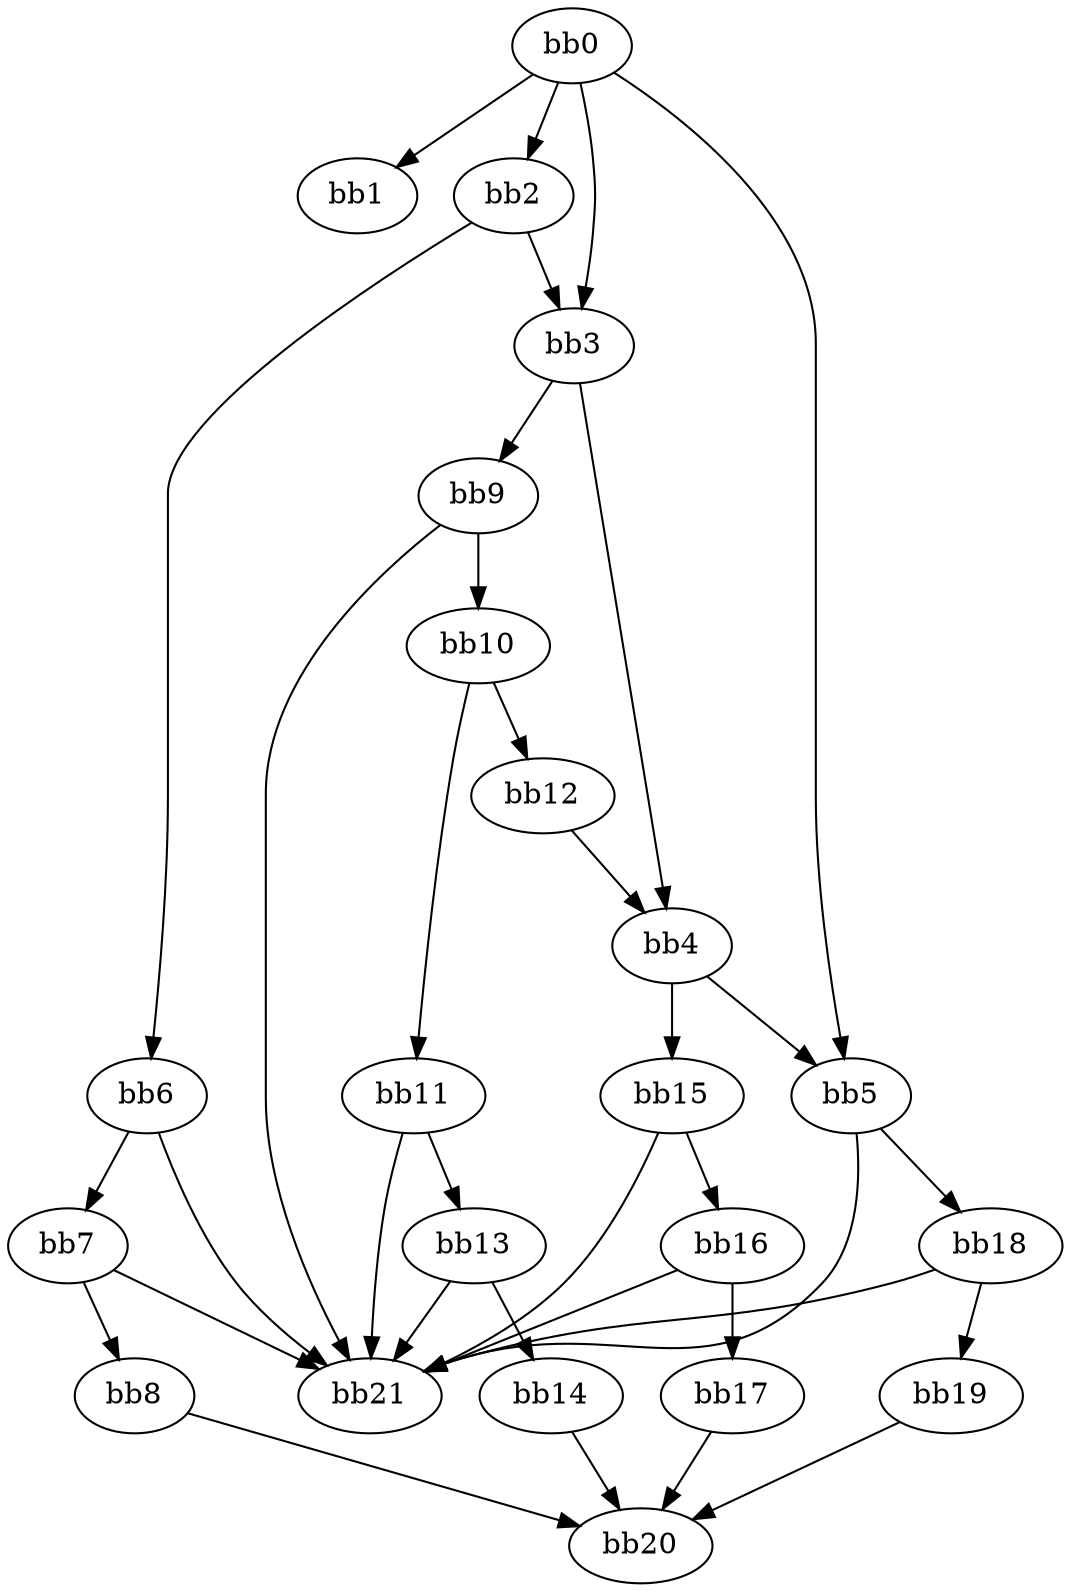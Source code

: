 digraph {
    0 [ label = "bb0\l" ]
    1 [ label = "bb1\l" ]
    2 [ label = "bb2\l" ]
    3 [ label = "bb3\l" ]
    4 [ label = "bb4\l" ]
    5 [ label = "bb5\l" ]
    6 [ label = "bb6\l" ]
    7 [ label = "bb7\l" ]
    8 [ label = "bb8\l" ]
    9 [ label = "bb9\l" ]
    10 [ label = "bb10\l" ]
    11 [ label = "bb11\l" ]
    12 [ label = "bb12\l" ]
    13 [ label = "bb13\l" ]
    14 [ label = "bb14\l" ]
    15 [ label = "bb15\l" ]
    16 [ label = "bb16\l" ]
    17 [ label = "bb17\l" ]
    18 [ label = "bb18\l" ]
    19 [ label = "bb19\l" ]
    20 [ label = "bb20\l" ]
    21 [ label = "bb21\l" ]
    0 -> 1 [ ]
    0 -> 2 [ ]
    0 -> 3 [ ]
    0 -> 5 [ ]
    2 -> 3 [ ]
    2 -> 6 [ ]
    3 -> 4 [ ]
    3 -> 9 [ ]
    4 -> 5 [ ]
    4 -> 15 [ ]
    5 -> 18 [ ]
    5 -> 21 [ ]
    6 -> 7 [ ]
    6 -> 21 [ ]
    7 -> 8 [ ]
    7 -> 21 [ ]
    8 -> 20 [ ]
    9 -> 10 [ ]
    9 -> 21 [ ]
    10 -> 11 [ ]
    10 -> 12 [ ]
    11 -> 13 [ ]
    11 -> 21 [ ]
    12 -> 4 [ ]
    13 -> 14 [ ]
    13 -> 21 [ ]
    14 -> 20 [ ]
    15 -> 16 [ ]
    15 -> 21 [ ]
    16 -> 17 [ ]
    16 -> 21 [ ]
    17 -> 20 [ ]
    18 -> 19 [ ]
    18 -> 21 [ ]
    19 -> 20 [ ]
}

